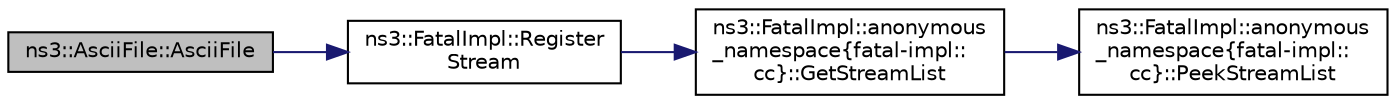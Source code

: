 digraph "ns3::AsciiFile::AsciiFile"
{
 // LATEX_PDF_SIZE
  edge [fontname="Helvetica",fontsize="10",labelfontname="Helvetica",labelfontsize="10"];
  node [fontname="Helvetica",fontsize="10",shape=record];
  rankdir="LR";
  Node1 [label="ns3::AsciiFile::AsciiFile",height=0.2,width=0.4,color="black", fillcolor="grey75", style="filled", fontcolor="black",tooltip=" "];
  Node1 -> Node2 [color="midnightblue",fontsize="10",style="solid",fontname="Helvetica"];
  Node2 [label="ns3::FatalImpl::Register\lStream",height=0.2,width=0.4,color="black", fillcolor="white", style="filled",URL="$group__fatalimpl.html#gad552ca3d6d85b95147b8c6a2eb4d4579",tooltip="Register a stream to be flushed on abnormal exit."];
  Node2 -> Node3 [color="midnightblue",fontsize="10",style="solid",fontname="Helvetica"];
  Node3 [label="ns3::FatalImpl::anonymous\l_namespace\{fatal-impl::\lcc\}::GetStreamList",height=0.2,width=0.4,color="black", fillcolor="white", style="filled",URL="$group__fatalimpl.html#ga2814aeda1d8c854812b1e3e19eff36bd",tooltip="Get the stream list, initializing it if necessary."];
  Node3 -> Node4 [color="midnightblue",fontsize="10",style="solid",fontname="Helvetica"];
  Node4 [label="ns3::FatalImpl::anonymous\l_namespace\{fatal-impl::\lcc\}::PeekStreamList",height=0.2,width=0.4,color="black", fillcolor="white", style="filled",URL="$group__fatalimpl.html#ga18b8a98636d4a7a21d09563728fd22b8",tooltip="Static variable pointing to the list of output streams to be flushed on fatal errors."];
}
